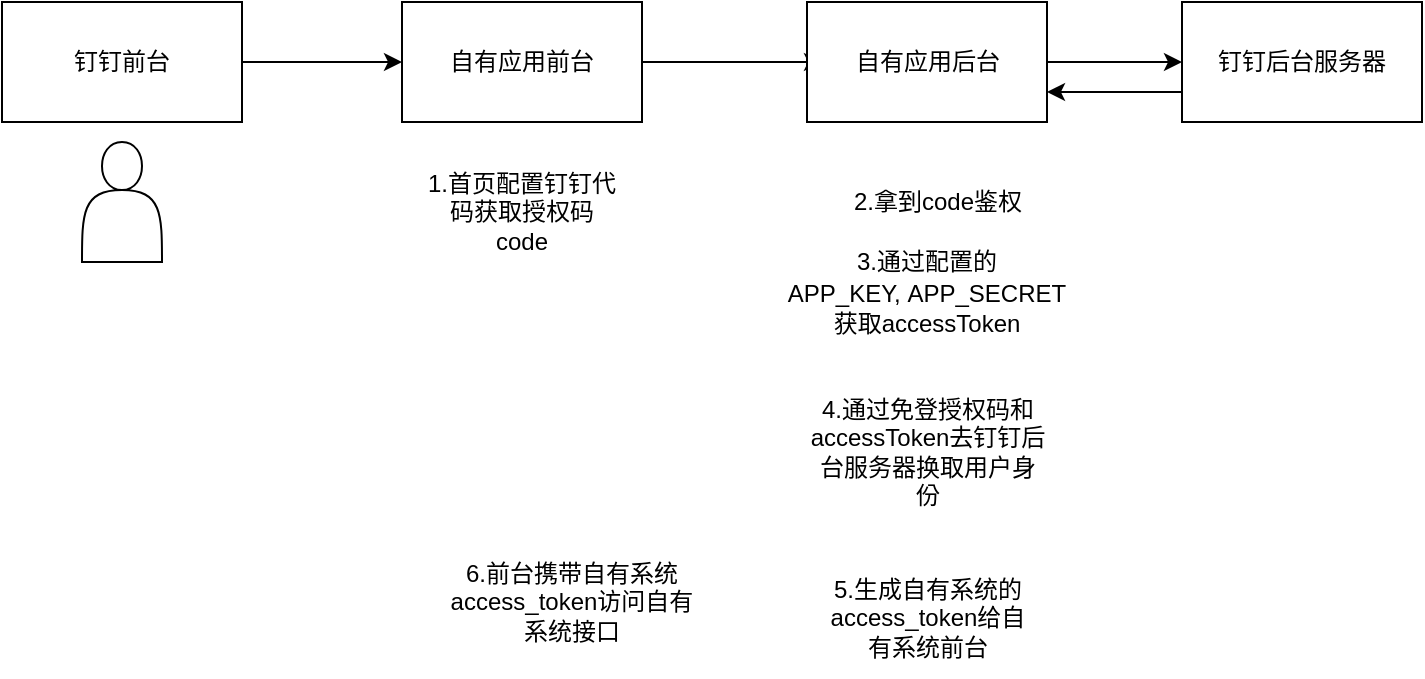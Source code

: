 <mxfile version="14.6.12" type="github">
  <diagram id="DSWwQNzFhFzNqQi3Cpnu" name="Page-1">
    <mxGraphModel dx="942" dy="583" grid="1" gridSize="10" guides="1" tooltips="1" connect="1" arrows="1" fold="1" page="1" pageScale="1" pageWidth="827" pageHeight="1169" math="0" shadow="0">
      <root>
        <mxCell id="0" />
        <mxCell id="1" parent="0" />
        <mxCell id="GCmGm0fDvdDrNts039nj-13" style="edgeStyle=orthogonalEdgeStyle;rounded=0;orthogonalLoop=1;jettySize=auto;html=1;exitX=1;exitY=0.5;exitDx=0;exitDy=0;entryX=0;entryY=0.5;entryDx=0;entryDy=0;" edge="1" parent="1" source="GCmGm0fDvdDrNts039nj-1" target="GCmGm0fDvdDrNts039nj-2">
          <mxGeometry relative="1" as="geometry" />
        </mxCell>
        <mxCell id="GCmGm0fDvdDrNts039nj-1" value="钉钉前台" style="rounded=0;whiteSpace=wrap;html=1;" vertex="1" parent="1">
          <mxGeometry x="80" y="220" width="120" height="60" as="geometry" />
        </mxCell>
        <mxCell id="GCmGm0fDvdDrNts039nj-14" style="edgeStyle=orthogonalEdgeStyle;rounded=0;orthogonalLoop=1;jettySize=auto;html=1;exitX=1;exitY=0.5;exitDx=0;exitDy=0;" edge="1" parent="1" source="GCmGm0fDvdDrNts039nj-2">
          <mxGeometry relative="1" as="geometry">
            <mxPoint x="490" y="250" as="targetPoint" />
          </mxGeometry>
        </mxCell>
        <mxCell id="GCmGm0fDvdDrNts039nj-2" value="自有应用前台" style="rounded=0;whiteSpace=wrap;html=1;" vertex="1" parent="1">
          <mxGeometry x="280" y="220" width="120" height="60" as="geometry" />
        </mxCell>
        <mxCell id="GCmGm0fDvdDrNts039nj-17" style="edgeStyle=orthogonalEdgeStyle;rounded=0;orthogonalLoop=1;jettySize=auto;html=1;entryX=0;entryY=0.5;entryDx=0;entryDy=0;" edge="1" parent="1" source="GCmGm0fDvdDrNts039nj-3" target="GCmGm0fDvdDrNts039nj-15">
          <mxGeometry relative="1" as="geometry" />
        </mxCell>
        <mxCell id="GCmGm0fDvdDrNts039nj-3" value="自有应用后台" style="rounded=0;whiteSpace=wrap;html=1;" vertex="1" parent="1">
          <mxGeometry x="482.5" y="220" width="120" height="60" as="geometry" />
        </mxCell>
        <mxCell id="GCmGm0fDvdDrNts039nj-4" value="1.首页配置钉钉代码获取授权码code" style="text;html=1;strokeColor=none;fillColor=none;align=center;verticalAlign=middle;whiteSpace=wrap;rounded=0;" vertex="1" parent="1">
          <mxGeometry x="290" y="305" width="100" height="40" as="geometry" />
        </mxCell>
        <mxCell id="GCmGm0fDvdDrNts039nj-6" value="4.通过免登授权码和accessToken去钉钉后台服务器换取用户身份" style="text;html=1;strokeColor=none;fillColor=none;align=center;verticalAlign=middle;whiteSpace=wrap;rounded=0;" vertex="1" parent="1">
          <mxGeometry x="482.5" y="420" width="120" height="50" as="geometry" />
        </mxCell>
        <mxCell id="GCmGm0fDvdDrNts039nj-8" value="2.拿到code鉴权" style="text;html=1;strokeColor=none;fillColor=none;align=center;verticalAlign=middle;whiteSpace=wrap;rounded=0;" vertex="1" parent="1">
          <mxGeometry x="502.5" y="305" width="90" height="30" as="geometry" />
        </mxCell>
        <mxCell id="GCmGm0fDvdDrNts039nj-11" value="3.通过配置的APP_KEY,&amp;nbsp;APP_SECRET&lt;span style=&quot;font-family: &amp;#34;jetbrains mono&amp;#34; , monospace ; font-size: 10.5pt ; color: rgb(152 , 118 , 170)&quot;&gt;&lt;br&gt;&lt;/span&gt;&lt;span&gt;获取accessToken&lt;/span&gt;" style="text;html=1;strokeColor=none;fillColor=none;align=center;verticalAlign=middle;whiteSpace=wrap;rounded=0;" vertex="1" parent="1">
          <mxGeometry x="440" y="335" width="205" height="60" as="geometry" />
        </mxCell>
        <mxCell id="GCmGm0fDvdDrNts039nj-18" style="edgeStyle=orthogonalEdgeStyle;rounded=0;orthogonalLoop=1;jettySize=auto;html=1;exitX=0;exitY=0.75;exitDx=0;exitDy=0;entryX=1;entryY=0.75;entryDx=0;entryDy=0;" edge="1" parent="1" source="GCmGm0fDvdDrNts039nj-15" target="GCmGm0fDvdDrNts039nj-3">
          <mxGeometry relative="1" as="geometry" />
        </mxCell>
        <mxCell id="GCmGm0fDvdDrNts039nj-15" value="钉钉后台服务器" style="rounded=0;whiteSpace=wrap;html=1;" vertex="1" parent="1">
          <mxGeometry x="670" y="220" width="120" height="60" as="geometry" />
        </mxCell>
        <mxCell id="GCmGm0fDvdDrNts039nj-19" value="5.生成自有系统的access_token给自有系统前台" style="text;html=1;strokeColor=none;fillColor=none;align=center;verticalAlign=middle;whiteSpace=wrap;rounded=0;" vertex="1" parent="1">
          <mxGeometry x="492.5" y="497.5" width="100" height="60" as="geometry" />
        </mxCell>
        <mxCell id="GCmGm0fDvdDrNts039nj-21" value="6.前台携带自有系统access_token访问自有系统接口" style="text;html=1;strokeColor=none;fillColor=none;align=center;verticalAlign=middle;whiteSpace=wrap;rounded=0;" vertex="1" parent="1">
          <mxGeometry x="300" y="482.5" width="130" height="75" as="geometry" />
        </mxCell>
        <mxCell id="GCmGm0fDvdDrNts039nj-24" value="" style="shape=actor;whiteSpace=wrap;html=1;" vertex="1" parent="1">
          <mxGeometry x="120" y="290" width="40" height="60" as="geometry" />
        </mxCell>
      </root>
    </mxGraphModel>
  </diagram>
</mxfile>
